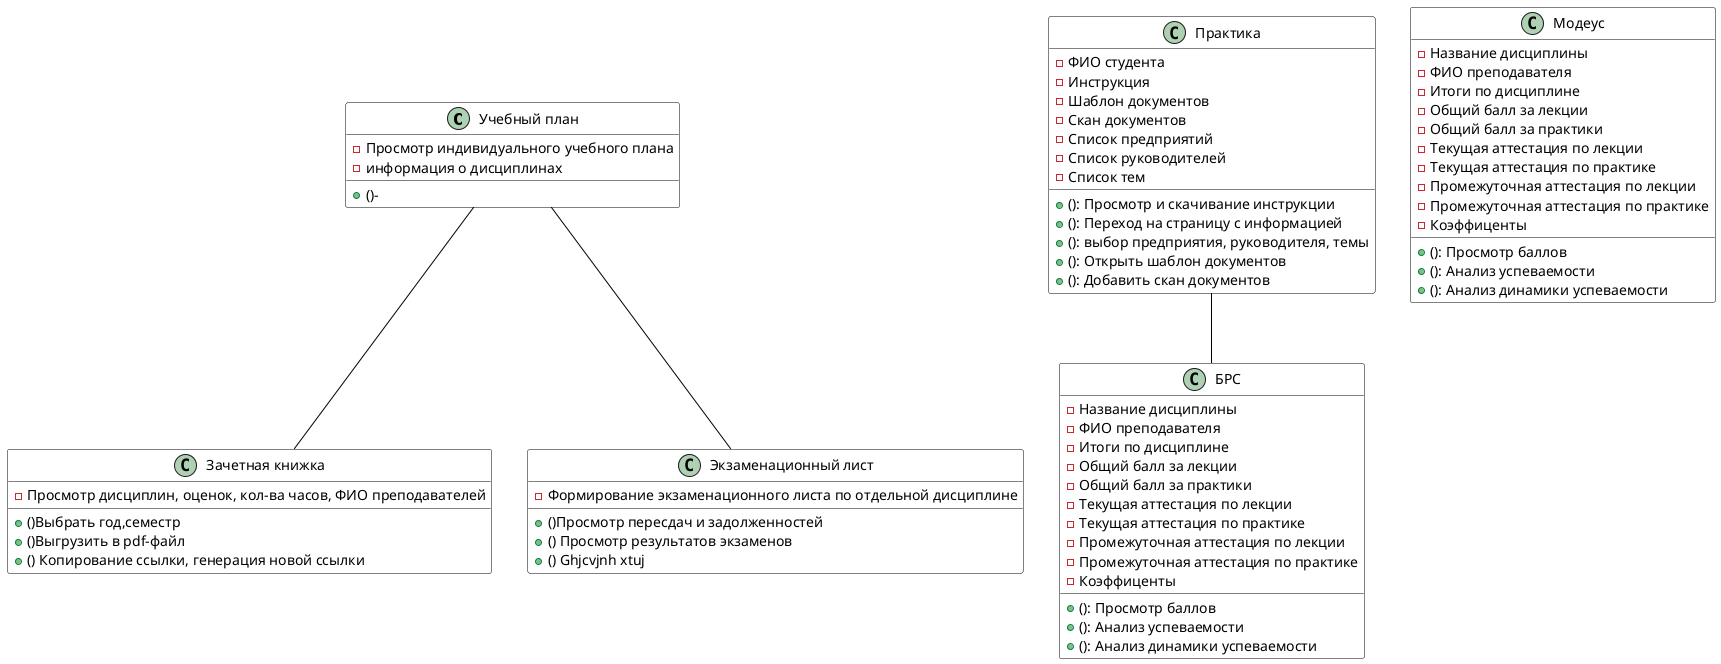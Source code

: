 @startuml

' Настройка стиля для прямоугольника
skinparam class {
    BackgroundColor #FFF
    BorderColor #000
    ArrowColor #000
    FontName Arial
}

' Класс с атрибутами и методами

class "Учебный план" as учебныйплан {
  ' Атрибуты (поля класса)
  - Просмотр индивидуального учебного плана
  - информация о дисциплинах
 

 ' Методы (функции класса)

  + ()-

}

' Можно добавить связь с другим классом (опционально)
' class AnotherClass
' MyClass --> AnotherClass : "использует"
учебныйплан--Зачетнаякнижка



' Настройка стиля для прямоугольника
skinparam class {
    BackgroundColor #FFF
    BorderColor #000
    ArrowColor #000
    FontName Arial
}

' Класс с атрибутами и методами

class "Зачетная книжка" as Зачетнаякнижка {
  ' Атрибуты (поля класса)
  - Просмотр дисциплин, оценок, кол-ва часов, ФИО преподавателей

  ' Методы (функции класса)
  +()Выбрать год,семестр
  +()Выгрузить в pdf-файл
  +() Копирование ссылки, генерация новой ссылки
}

' Можно добавить связь с другим классом (опционально)
' class AnotherClass
' MyClass --> AnotherClass : "использует"
' Можно добавить связь с другим классом (опционально)
' class AnotherClass
' MyClass --> AnotherClass : "использует"
учебныйплан--Экзаменационныйлист

' Настройка стиля для прямоугольника
skinparam class {
    BackgroundColor #FFF
    BorderColor #000
    ArrowColor #000
    FontName Arial
}

' Класс с атрибутами и методами
class "Экзаменационный лист" as Экзаменационныйлист {
  ' Атрибуты (поля класса)
  -  Формирование экзаменационного листа по отдельной дисциплине
 
  ' Методы (функции класса)
  + ()Просмотр пересдач и задолженностей 
  + () Просмотр результатов экзаменов
  + () Ghjcvjnh xtuj

}

' Можно добавить связь с другим классом (опционально)
' class AnotherClass
' MyClass --> AnotherClass : "использует"g

' Класс с атрибутами и методами
class "Практика" as Практика {
  ' Атрибуты (поля класса)
  - ФИО студента
  - Инструкция
  - Шаблон документов
  - Скан документов
  - Список предприятий
  - Список руководителей
  - Список тем
  ' Методы (функции класса)
  + (): Просмотр и скачивание инструкции
  + (): Переход на страницу с информацией
  + (): выбор предприятия, руководителя, темы
  + (): Открыть шаблон документов
  + (): Добавить скан документов
}

' Можно добавить связь с другим классом (опционально)
' class AnotherClass
' MyClass --> AnotherClass : "использует"
Практика--БРС

' Настройка стиля для прямоугольника
skinparam class {
    BackgroundColor #FFF
    BorderColor #000
    ArrowColor #000
    FontName Arial
}

' Класс с атрибутами и методами
class "БРС" as БРС {
  ' Атрибуты (поля класса)
  - Название дисциплины
  - ФИО преподавателя
  - Итоги по дисциплине
  - Общий балл за лекции
  - Общий балл за практики
  - Текущая аттестация по лекции
  - Текущая аттестация по практике
  - Промежуточная аттестация по лекции
  - Промежуточная аттестация по практике
  - Коэффиценты
  ' Методы (функции класса)
  + (): Просмотр баллов
  + (): Анализ успеваемости
  + (): Анализ динамики успеваемости
}
' Можно добавить связь с другим классом (опционально)
' class AnotherClass
' MyClass --> AnotherClass : "использует"

' Класс с атрибутами и методами
class "Модеус" as Модеус {
  ' Атрибуты (поля класса)
  - Название дисциплины
  - ФИО преподавателя
  - Итоги по дисциплине
  - Общий балл за лекции
  - Общий балл за практики
  - Текущая аттестация по лекции
  - Текущая аттестация по практике
  - Промежуточная аттестация по лекции
  - Промежуточная аттестация по практике
  - Коэффиценты
  ' Методы (функции класса)
  + (): Просмотр баллов
  + (): Анализ успеваемости
  + (): Анализ динамики успеваемости
}
' Можно добавить связь с другим классом (опционально)
' class AnotherClass
' MyClass --> AnotherClass : "использует"
@enduml